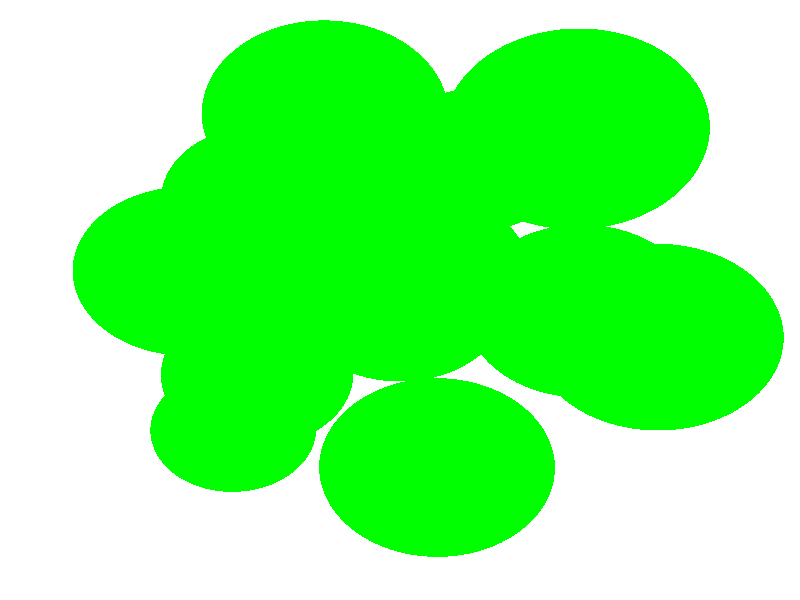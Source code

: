 #include "colors.inc"

global_settings {
	ambient_light color rgb <1.0, 1.0, 1.0>
	assumed_gamma 2
}

background { color White}

camera {
	perspective
	location <45, 75.0, 257.0>
	sky <0.000000, 1.000000, 0.000000>
	right <-1, 0, 0>
	angle 30.000000
	look_at <35.7670519124, 75.2084287012, 172.188502673>
}

light_source {
	<256.389000, 255.921000, -757.541000>
	color White*0.50000
	parallel
	point_at <256.389000, 255.921000, 135.833000>
}

light_source {
	<0.111619, 0.766044, 0.633022>
	color White*1.0000
	parallel
	point_at <0.000000, 0.000000, 0.000000>
}

light_source {
	<-0.044943, -0.965926, 0.254887>
	color White*0.50000
	parallel
	point_at <0.000000, 0.000000, 0.000000>
}

light_source {
	<0.939693, 0.000000, -0.342020>
	color White*0.428572
	parallel
	point_at <0.000000, 0.000000, 0.000000>
}

light_source {
	<-0.939693, 0.000000, -0.342020>
	color White*0.428572
	parallel
	point_at <0.000000, 0.000000, 0.000000>
}

union
{
  sphere
  {
    <37.3892884486, 76.5430180504, 184.519546042>, 6.11670884667
  }
  sphere
  {
    <26.087285399, 69.0539838205, 165.359130817>, 5.96144360438
  }
  sphere
  {
    <25.4406028192, 77.1908181294, 180.342526773>, 5.88948934932
  }
  sphere
  {
    <26.5462809668, 83.367032777, 166.698379357>, 6.04207043176
  }
  sphere
  {
    <38.432879374, 63.5347118656, 178.826839292>, 6.16988251833
  }
  sphere
  {
    <46.1397761611, 74.2977882447, 161.280667422>, 7.3094452149
  }
  sphere
  {
    <32.0504438312, 88.744238518, 175.813419025>, 6.76394712236
  }
  sphere
  {
    <50.1002032378, 72.4943611675, 173.747587065>, 6.82701013138
  }
  sphere
  {
    <39.6852993993, 86.5436064098, 166.093603591>, 5.73565766441
  }
  sphere
  {
    <27.1243702614, 65.7715199516, 176.793407862>, 4.49950598828
  }
  sphere
  {
    <34.1381552837, 77.6608256037, 157.953300305>, 5.21227355142
  }
  sphere
  {
    <45.660664886, 86.9552181418, 178.896344201>, 6.8531118938
  }
  sphere
  {
    <35.7670519124, 75.2084287012, 172.188502673>, 6.1938217442
  }
  texture
  {
    pigment
    {
      color Green
    }
  }
}

